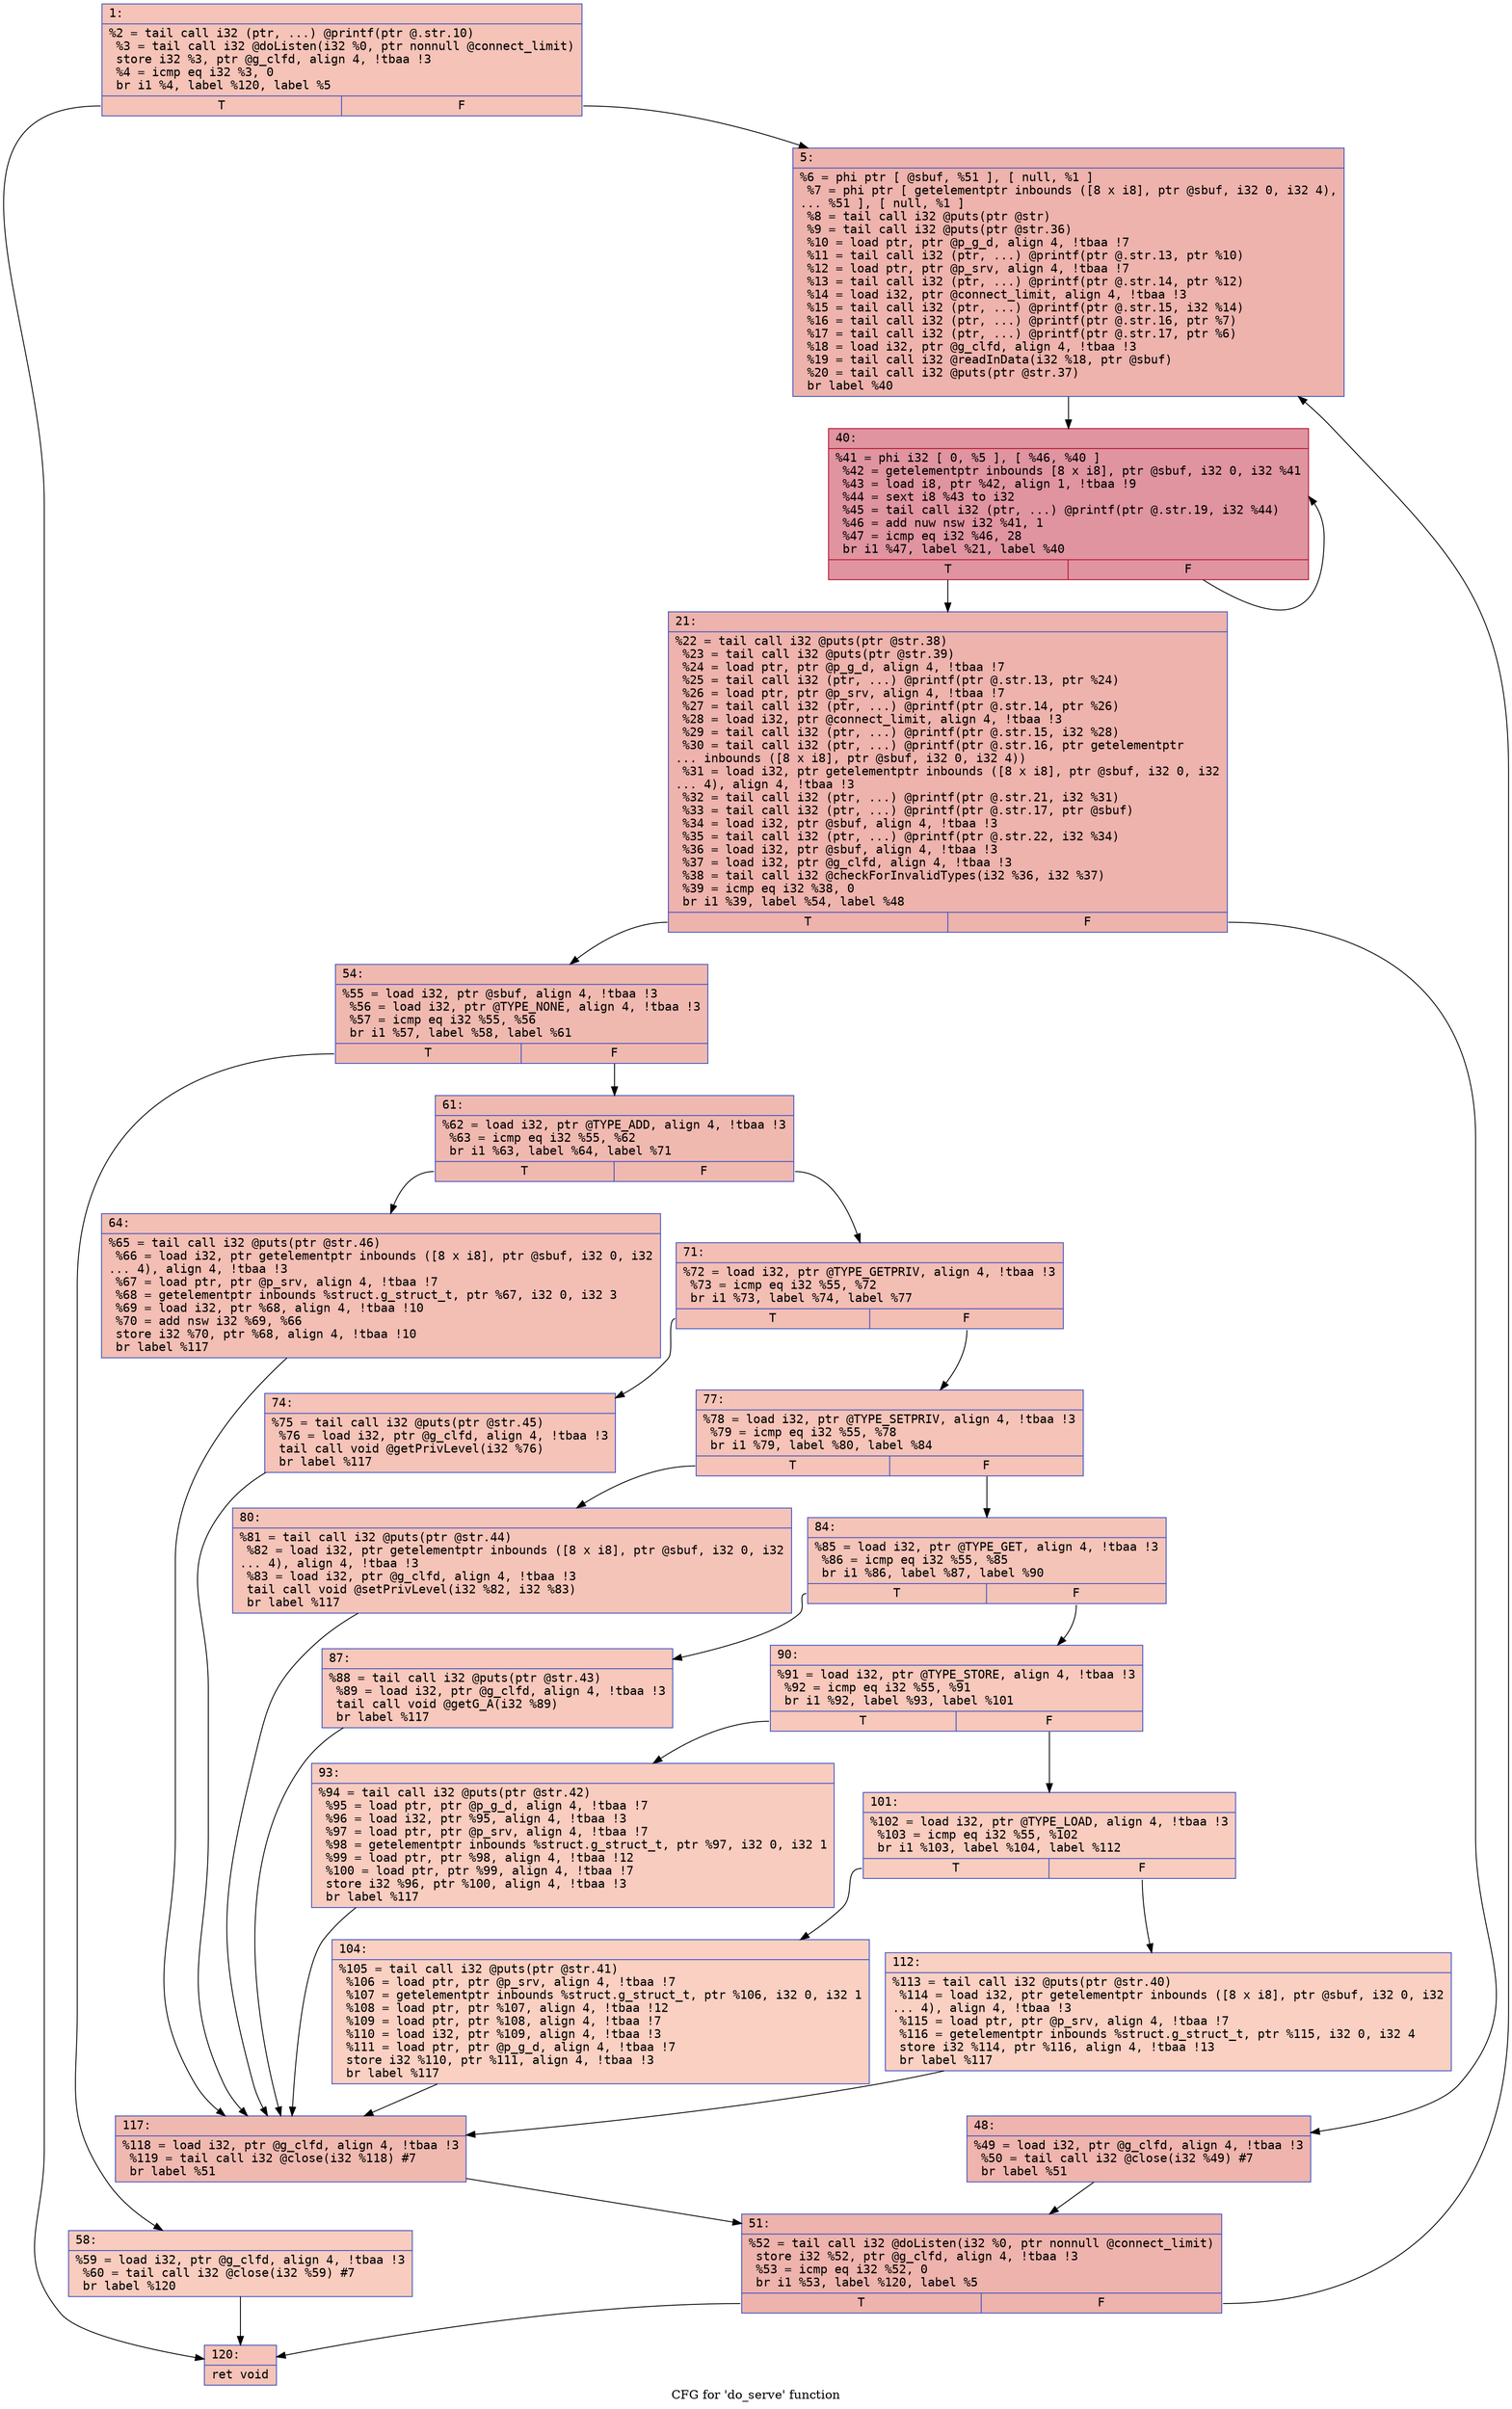 digraph "CFG for 'do_serve' function" {
	label="CFG for 'do_serve' function";

	Node0x5b89056e9240 [shape=record,color="#3d50c3ff", style=filled, fillcolor="#e8765c70" fontname="Courier",label="{1:\l|  %2 = tail call i32 (ptr, ...) @printf(ptr @.str.10)\l  %3 = tail call i32 @doListen(i32 %0, ptr nonnull @connect_limit)\l  store i32 %3, ptr @g_clfd, align 4, !tbaa !3\l  %4 = icmp eq i32 %3, 0\l  br i1 %4, label %120, label %5\l|{<s0>T|<s1>F}}"];
	Node0x5b89056e9240:s0 -> Node0x5b89056ea780[tooltip="1 -> 120\nProbability 37.50%" ];
	Node0x5b89056e9240:s1 -> Node0x5b89056ea030[tooltip="1 -> 5\nProbability 62.50%" ];
	Node0x5b89056ea030 [shape=record,color="#3d50c3ff", style=filled, fillcolor="#d6524470" fontname="Courier",label="{5:\l|  %6 = phi ptr [ @sbuf, %51 ], [ null, %1 ]\l  %7 = phi ptr [ getelementptr inbounds ([8 x i8], ptr @sbuf, i32 0, i32 4),\l... %51 ], [ null, %1 ]\l  %8 = tail call i32 @puts(ptr @str)\l  %9 = tail call i32 @puts(ptr @str.36)\l  %10 = load ptr, ptr @p_g_d, align 4, !tbaa !7\l  %11 = tail call i32 (ptr, ...) @printf(ptr @.str.13, ptr %10)\l  %12 = load ptr, ptr @p_srv, align 4, !tbaa !7\l  %13 = tail call i32 (ptr, ...) @printf(ptr @.str.14, ptr %12)\l  %14 = load i32, ptr @connect_limit, align 4, !tbaa !3\l  %15 = tail call i32 (ptr, ...) @printf(ptr @.str.15, i32 %14)\l  %16 = tail call i32 (ptr, ...) @printf(ptr @.str.16, ptr %7)\l  %17 = tail call i32 (ptr, ...) @printf(ptr @.str.17, ptr %6)\l  %18 = load i32, ptr @g_clfd, align 4, !tbaa !3\l  %19 = tail call i32 @readInData(i32 %18, ptr @sbuf)\l  %20 = tail call i32 @puts(ptr @str.37)\l  br label %40\l}"];
	Node0x5b89056ea030 -> Node0x5b89056ea190[tooltip="5 -> 40\nProbability 100.00%" ];
	Node0x5b89056ea140 [shape=record,color="#3d50c3ff", style=filled, fillcolor="#d6524470" fontname="Courier",label="{21:\l|  %22 = tail call i32 @puts(ptr @str.38)\l  %23 = tail call i32 @puts(ptr @str.39)\l  %24 = load ptr, ptr @p_g_d, align 4, !tbaa !7\l  %25 = tail call i32 (ptr, ...) @printf(ptr @.str.13, ptr %24)\l  %26 = load ptr, ptr @p_srv, align 4, !tbaa !7\l  %27 = tail call i32 (ptr, ...) @printf(ptr @.str.14, ptr %26)\l  %28 = load i32, ptr @connect_limit, align 4, !tbaa !3\l  %29 = tail call i32 (ptr, ...) @printf(ptr @.str.15, i32 %28)\l  %30 = tail call i32 (ptr, ...) @printf(ptr @.str.16, ptr getelementptr\l... inbounds ([8 x i8], ptr @sbuf, i32 0, i32 4))\l  %31 = load i32, ptr getelementptr inbounds ([8 x i8], ptr @sbuf, i32 0, i32\l... 4), align 4, !tbaa !3\l  %32 = tail call i32 (ptr, ...) @printf(ptr @.str.21, i32 %31)\l  %33 = tail call i32 (ptr, ...) @printf(ptr @.str.17, ptr @sbuf)\l  %34 = load i32, ptr @sbuf, align 4, !tbaa !3\l  %35 = tail call i32 (ptr, ...) @printf(ptr @.str.22, i32 %34)\l  %36 = load i32, ptr @sbuf, align 4, !tbaa !3\l  %37 = load i32, ptr @g_clfd, align 4, !tbaa !3\l  %38 = tail call i32 @checkForInvalidTypes(i32 %36, i32 %37)\l  %39 = icmp eq i32 %38, 0\l  br i1 %39, label %54, label %48\l|{<s0>T|<s1>F}}"];
	Node0x5b89056ea140:s0 -> Node0x5b89056ea280[tooltip="21 -> 54\nProbability 37.50%" ];
	Node0x5b89056ea140:s1 -> Node0x5b89056ea1e0[tooltip="21 -> 48\nProbability 62.50%" ];
	Node0x5b89056ea190 [shape=record,color="#b70d28ff", style=filled, fillcolor="#b70d2870" fontname="Courier",label="{40:\l|  %41 = phi i32 [ 0, %5 ], [ %46, %40 ]\l  %42 = getelementptr inbounds [8 x i8], ptr @sbuf, i32 0, i32 %41\l  %43 = load i8, ptr %42, align 1, !tbaa !9\l  %44 = sext i8 %43 to i32\l  %45 = tail call i32 (ptr, ...) @printf(ptr @.str.19, i32 %44)\l  %46 = add nuw nsw i32 %41, 1\l  %47 = icmp eq i32 %46, 28\l  br i1 %47, label %21, label %40\l|{<s0>T|<s1>F}}"];
	Node0x5b89056ea190:s0 -> Node0x5b89056ea140[tooltip="40 -> 21\nProbability 3.12%" ];
	Node0x5b89056ea190:s1 -> Node0x5b89056ea190[tooltip="40 -> 40\nProbability 96.88%" ];
	Node0x5b89056ea1e0 [shape=record,color="#3d50c3ff", style=filled, fillcolor="#d8564670" fontname="Courier",label="{48:\l|  %49 = load i32, ptr @g_clfd, align 4, !tbaa !3\l  %50 = tail call i32 @close(i32 %49) #7\l  br label %51\l}"];
	Node0x5b89056ea1e0 -> Node0x5b89056ea230[tooltip="48 -> 51\nProbability 100.00%" ];
	Node0x5b89056ea230 [shape=record,color="#3d50c3ff", style=filled, fillcolor="#d6524470" fontname="Courier",label="{51:\l|  %52 = tail call i32 @doListen(i32 %0, ptr nonnull @connect_limit)\l  store i32 %52, ptr @g_clfd, align 4, !tbaa !3\l  %53 = icmp eq i32 %52, 0\l  br i1 %53, label %120, label %5\l|{<s0>T|<s1>F}}"];
	Node0x5b89056ea230:s0 -> Node0x5b89056ea780[tooltip="51 -> 120\nProbability 3.12%" ];
	Node0x5b89056ea230:s1 -> Node0x5b89056ea030[tooltip="51 -> 5\nProbability 96.88%" ];
	Node0x5b89056ea280 [shape=record,color="#3d50c3ff", style=filled, fillcolor="#de614d70" fontname="Courier",label="{54:\l|  %55 = load i32, ptr @sbuf, align 4, !tbaa !3\l  %56 = load i32, ptr @TYPE_NONE, align 4, !tbaa !3\l  %57 = icmp eq i32 %55, %56\l  br i1 %57, label %58, label %61\l|{<s0>T|<s1>F}}"];
	Node0x5b89056ea280:s0 -> Node0x5b89056ea2d0[tooltip="54 -> 58\nProbability 3.12%" ];
	Node0x5b89056ea280:s1 -> Node0x5b89056ea320[tooltip="54 -> 61\nProbability 96.88%" ];
	Node0x5b89056ea2d0 [shape=record,color="#3d50c3ff", style=filled, fillcolor="#f08b6e70" fontname="Courier",label="{58:\l|  %59 = load i32, ptr @g_clfd, align 4, !tbaa !3\l  %60 = tail call i32 @close(i32 %59) #7\l  br label %120\l}"];
	Node0x5b89056ea2d0 -> Node0x5b89056ea780[tooltip="58 -> 120\nProbability 100.00%" ];
	Node0x5b89056ea320 [shape=record,color="#3d50c3ff", style=filled, fillcolor="#de614d70" fontname="Courier",label="{61:\l|  %62 = load i32, ptr @TYPE_ADD, align 4, !tbaa !3\l  %63 = icmp eq i32 %55, %62\l  br i1 %63, label %64, label %71\l|{<s0>T|<s1>F}}"];
	Node0x5b89056ea320:s0 -> Node0x5b89056ea370[tooltip="61 -> 64\nProbability 50.00%" ];
	Node0x5b89056ea320:s1 -> Node0x5b89056ea3c0[tooltip="61 -> 71\nProbability 50.00%" ];
	Node0x5b89056ea370 [shape=record,color="#3d50c3ff", style=filled, fillcolor="#e36c5570" fontname="Courier",label="{64:\l|  %65 = tail call i32 @puts(ptr @str.46)\l  %66 = load i32, ptr getelementptr inbounds ([8 x i8], ptr @sbuf, i32 0, i32\l... 4), align 4, !tbaa !3\l  %67 = load ptr, ptr @p_srv, align 4, !tbaa !7\l  %68 = getelementptr inbounds %struct.g_struct_t, ptr %67, i32 0, i32 3\l  %69 = load i32, ptr %68, align 4, !tbaa !10\l  %70 = add nsw i32 %69, %66\l  store i32 %70, ptr %68, align 4, !tbaa !10\l  br label %117\l}"];
	Node0x5b89056ea370 -> Node0x5b89056ea730[tooltip="64 -> 117\nProbability 100.00%" ];
	Node0x5b89056ea3c0 [shape=record,color="#3d50c3ff", style=filled, fillcolor="#e36c5570" fontname="Courier",label="{71:\l|  %72 = load i32, ptr @TYPE_GETPRIV, align 4, !tbaa !3\l  %73 = icmp eq i32 %55, %72\l  br i1 %73, label %74, label %77\l|{<s0>T|<s1>F}}"];
	Node0x5b89056ea3c0:s0 -> Node0x5b89056ea410[tooltip="71 -> 74\nProbability 50.00%" ];
	Node0x5b89056ea3c0:s1 -> Node0x5b89056ea460[tooltip="71 -> 77\nProbability 50.00%" ];
	Node0x5b89056ea410 [shape=record,color="#3d50c3ff", style=filled, fillcolor="#e8765c70" fontname="Courier",label="{74:\l|  %75 = tail call i32 @puts(ptr @str.45)\l  %76 = load i32, ptr @g_clfd, align 4, !tbaa !3\l  tail call void @getPrivLevel(i32 %76)\l  br label %117\l}"];
	Node0x5b89056ea410 -> Node0x5b89056ea730[tooltip="74 -> 117\nProbability 100.00%" ];
	Node0x5b89056ea460 [shape=record,color="#3d50c3ff", style=filled, fillcolor="#e8765c70" fontname="Courier",label="{77:\l|  %78 = load i32, ptr @TYPE_SETPRIV, align 4, !tbaa !3\l  %79 = icmp eq i32 %55, %78\l  br i1 %79, label %80, label %84\l|{<s0>T|<s1>F}}"];
	Node0x5b89056ea460:s0 -> Node0x5b89056ea4b0[tooltip="77 -> 80\nProbability 50.00%" ];
	Node0x5b89056ea460:s1 -> Node0x5b89056ea500[tooltip="77 -> 84\nProbability 50.00%" ];
	Node0x5b89056ea4b0 [shape=record,color="#3d50c3ff", style=filled, fillcolor="#e97a5f70" fontname="Courier",label="{80:\l|  %81 = tail call i32 @puts(ptr @str.44)\l  %82 = load i32, ptr getelementptr inbounds ([8 x i8], ptr @sbuf, i32 0, i32\l... 4), align 4, !tbaa !3\l  %83 = load i32, ptr @g_clfd, align 4, !tbaa !3\l  tail call void @setPrivLevel(i32 %82, i32 %83)\l  br label %117\l}"];
	Node0x5b89056ea4b0 -> Node0x5b89056ea730[tooltip="80 -> 117\nProbability 100.00%" ];
	Node0x5b89056ea500 [shape=record,color="#3d50c3ff", style=filled, fillcolor="#e97a5f70" fontname="Courier",label="{84:\l|  %85 = load i32, ptr @TYPE_GET, align 4, !tbaa !3\l  %86 = icmp eq i32 %55, %85\l  br i1 %86, label %87, label %90\l|{<s0>T|<s1>F}}"];
	Node0x5b89056ea500:s0 -> Node0x5b89056ea550[tooltip="84 -> 87\nProbability 50.00%" ];
	Node0x5b89056ea500:s1 -> Node0x5b89056ea5a0[tooltip="84 -> 90\nProbability 50.00%" ];
	Node0x5b89056ea550 [shape=record,color="#3d50c3ff", style=filled, fillcolor="#ed836670" fontname="Courier",label="{87:\l|  %88 = tail call i32 @puts(ptr @str.43)\l  %89 = load i32, ptr @g_clfd, align 4, !tbaa !3\l  tail call void @getG_A(i32 %89)\l  br label %117\l}"];
	Node0x5b89056ea550 -> Node0x5b89056ea730[tooltip="87 -> 117\nProbability 100.00%" ];
	Node0x5b89056ea5a0 [shape=record,color="#3d50c3ff", style=filled, fillcolor="#ed836670" fontname="Courier",label="{90:\l|  %91 = load i32, ptr @TYPE_STORE, align 4, !tbaa !3\l  %92 = icmp eq i32 %55, %91\l  br i1 %92, label %93, label %101\l|{<s0>T|<s1>F}}"];
	Node0x5b89056ea5a0:s0 -> Node0x5b89056ea5f0[tooltip="90 -> 93\nProbability 50.00%" ];
	Node0x5b89056ea5a0:s1 -> Node0x5b89056ea640[tooltip="90 -> 101\nProbability 50.00%" ];
	Node0x5b89056ea5f0 [shape=record,color="#3d50c3ff", style=filled, fillcolor="#f08b6e70" fontname="Courier",label="{93:\l|  %94 = tail call i32 @puts(ptr @str.42)\l  %95 = load ptr, ptr @p_g_d, align 4, !tbaa !7\l  %96 = load i32, ptr %95, align 4, !tbaa !3\l  %97 = load ptr, ptr @p_srv, align 4, !tbaa !7\l  %98 = getelementptr inbounds %struct.g_struct_t, ptr %97, i32 0, i32 1\l  %99 = load ptr, ptr %98, align 4, !tbaa !12\l  %100 = load ptr, ptr %99, align 4, !tbaa !7\l  store i32 %96, ptr %100, align 4, !tbaa !3\l  br label %117\l}"];
	Node0x5b89056ea5f0 -> Node0x5b89056ea730[tooltip="93 -> 117\nProbability 100.00%" ];
	Node0x5b89056ea640 [shape=record,color="#3d50c3ff", style=filled, fillcolor="#f08b6e70" fontname="Courier",label="{101:\l|  %102 = load i32, ptr @TYPE_LOAD, align 4, !tbaa !3\l  %103 = icmp eq i32 %55, %102\l  br i1 %103, label %104, label %112\l|{<s0>T|<s1>F}}"];
	Node0x5b89056ea640:s0 -> Node0x5b89056ea690[tooltip="101 -> 104\nProbability 50.00%" ];
	Node0x5b89056ea640:s1 -> Node0x5b89056ea6e0[tooltip="101 -> 112\nProbability 50.00%" ];
	Node0x5b89056ea690 [shape=record,color="#3d50c3ff", style=filled, fillcolor="#f3947570" fontname="Courier",label="{104:\l|  %105 = tail call i32 @puts(ptr @str.41)\l  %106 = load ptr, ptr @p_srv, align 4, !tbaa !7\l  %107 = getelementptr inbounds %struct.g_struct_t, ptr %106, i32 0, i32 1\l  %108 = load ptr, ptr %107, align 4, !tbaa !12\l  %109 = load ptr, ptr %108, align 4, !tbaa !7\l  %110 = load i32, ptr %109, align 4, !tbaa !3\l  %111 = load ptr, ptr @p_g_d, align 4, !tbaa !7\l  store i32 %110, ptr %111, align 4, !tbaa !3\l  br label %117\l}"];
	Node0x5b89056ea690 -> Node0x5b89056ea730[tooltip="104 -> 117\nProbability 100.00%" ];
	Node0x5b89056ea6e0 [shape=record,color="#3d50c3ff", style=filled, fillcolor="#f3947570" fontname="Courier",label="{112:\l|  %113 = tail call i32 @puts(ptr @str.40)\l  %114 = load i32, ptr getelementptr inbounds ([8 x i8], ptr @sbuf, i32 0, i32\l... 4), align 4, !tbaa !3\l  %115 = load ptr, ptr @p_srv, align 4, !tbaa !7\l  %116 = getelementptr inbounds %struct.g_struct_t, ptr %115, i32 0, i32 4\l  store i32 %114, ptr %116, align 4, !tbaa !13\l  br label %117\l}"];
	Node0x5b89056ea6e0 -> Node0x5b89056ea730[tooltip="112 -> 117\nProbability 100.00%" ];
	Node0x5b89056ea730 [shape=record,color="#3d50c3ff", style=filled, fillcolor="#de614d70" fontname="Courier",label="{117:\l|  %118 = load i32, ptr @g_clfd, align 4, !tbaa !3\l  %119 = tail call i32 @close(i32 %118) #7\l  br label %51\l}"];
	Node0x5b89056ea730 -> Node0x5b89056ea230[tooltip="117 -> 51\nProbability 100.00%" ];
	Node0x5b89056ea780 [shape=record,color="#3d50c3ff", style=filled, fillcolor="#e8765c70" fontname="Courier",label="{120:\l|  ret void\l}"];
}
